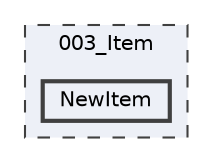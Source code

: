 digraph "003_Item/NewItem"
{
 // LATEX_PDF_SIZE
  bgcolor="transparent";
  edge [fontname=Helvetica,fontsize=10,labelfontname=Helvetica,labelfontsize=10];
  node [fontname=Helvetica,fontsize=10,shape=box,height=0.2,width=0.4];
  compound=true
  subgraph clusterdir_a987a3a94ba2664a9f1914c53bff2798 {
    graph [ bgcolor="#edf0f7", pencolor="grey25", label="003_Item", fontname=Helvetica,fontsize=10 style="filled,dashed", URL="dir_a987a3a94ba2664a9f1914c53bff2798.html",tooltip=""]
  dir_68d4b4e4a8c24610979bffbb8d95271d [label="NewItem", fillcolor="#edf0f7", color="grey25", style="filled,bold", URL="dir_68d4b4e4a8c24610979bffbb8d95271d.html",tooltip=""];
  }
}
